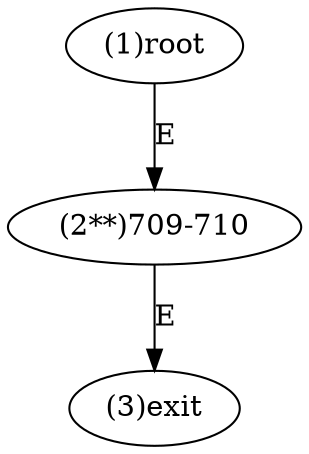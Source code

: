 digraph "" { 
1[ label="(1)root"];
2[ label="(2**)709-710"];
3[ label="(3)exit"];
1->2[ label="E"];
2->3[ label="E"];
}
